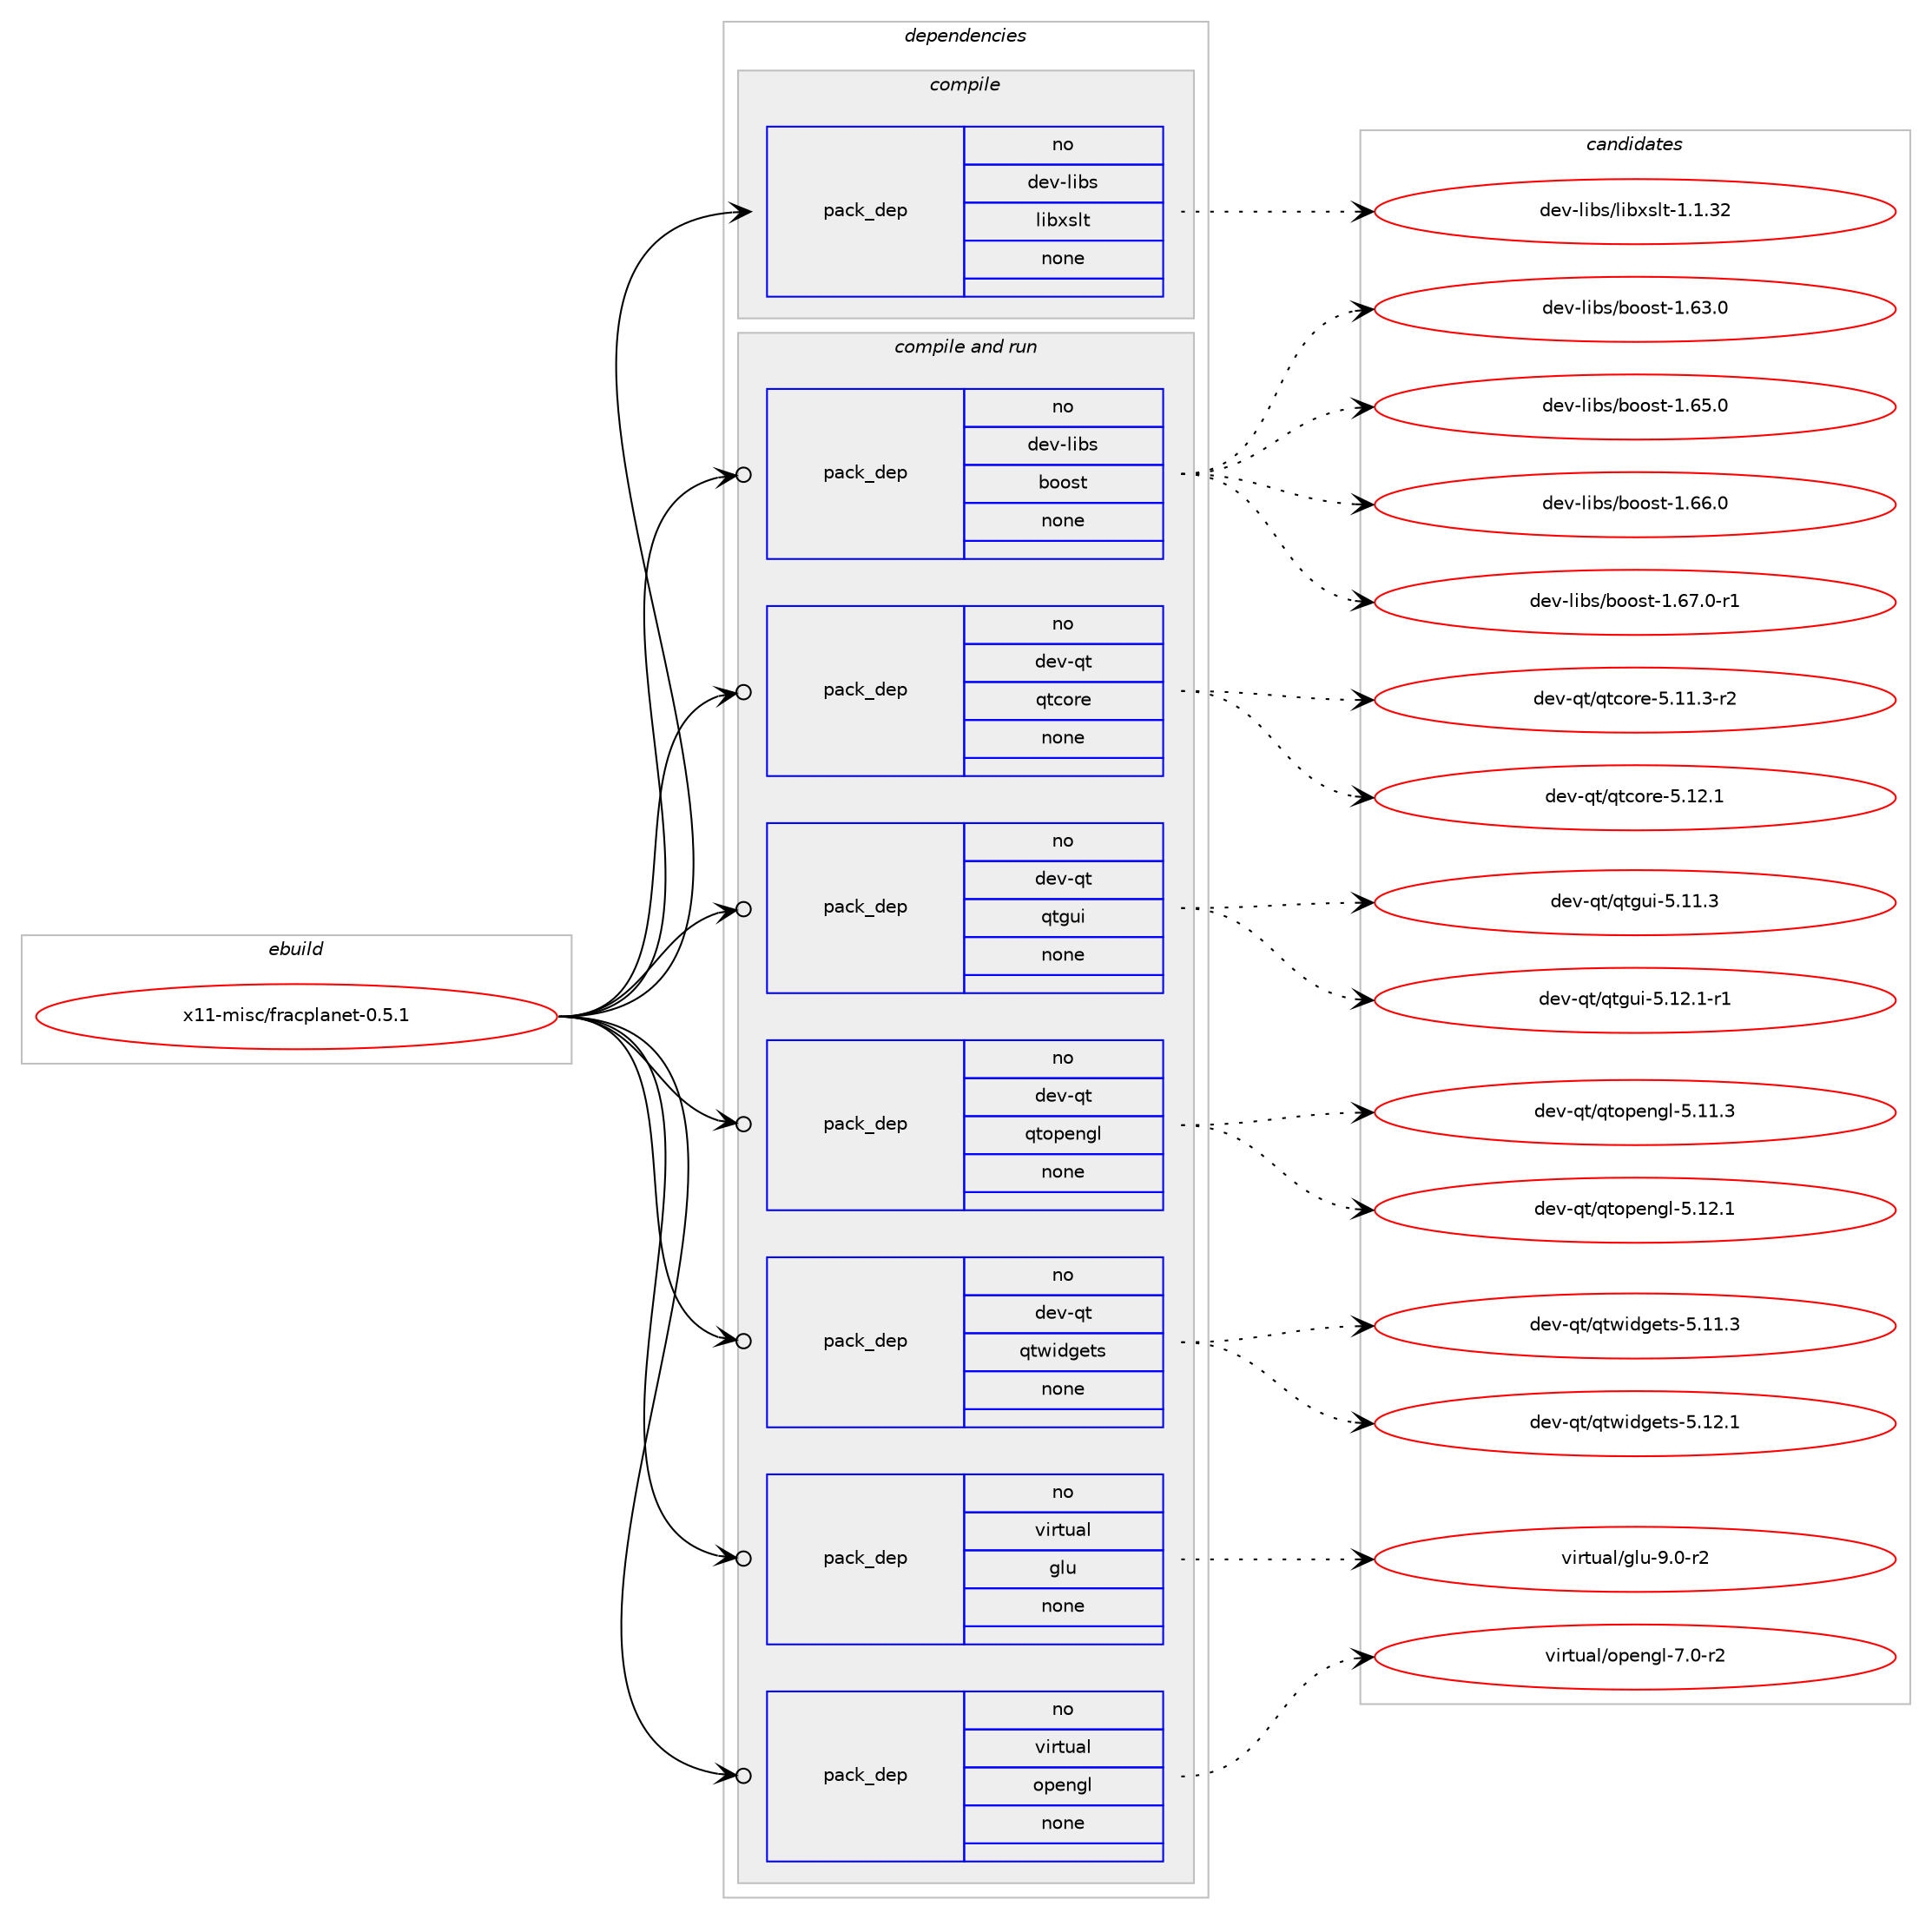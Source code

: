 digraph prolog {

# *************
# Graph options
# *************

newrank=true;
concentrate=true;
compound=true;
graph [rankdir=LR,fontname=Helvetica,fontsize=10,ranksep=1.5];#, ranksep=2.5, nodesep=0.2];
edge  [arrowhead=vee];
node  [fontname=Helvetica,fontsize=10];

# **********
# The ebuild
# **********

subgraph cluster_leftcol {
color=gray;
rank=same;
label=<<i>ebuild</i>>;
id [label="x11-misc/fracplanet-0.5.1", color=red, width=4, href="../x11-misc/fracplanet-0.5.1.svg"];
}

# ****************
# The dependencies
# ****************

subgraph cluster_midcol {
color=gray;
label=<<i>dependencies</i>>;
subgraph cluster_compile {
fillcolor="#eeeeee";
style=filled;
label=<<i>compile</i>>;
subgraph pack1266584 {
dependency1762717 [label=<<TABLE BORDER="0" CELLBORDER="1" CELLSPACING="0" CELLPADDING="4" WIDTH="220"><TR><TD ROWSPAN="6" CELLPADDING="30">pack_dep</TD></TR><TR><TD WIDTH="110">no</TD></TR><TR><TD>dev-libs</TD></TR><TR><TD>libxslt</TD></TR><TR><TD>none</TD></TR><TR><TD></TD></TR></TABLE>>, shape=none, color=blue];
}
id:e -> dependency1762717:w [weight=20,style="solid",arrowhead="vee"];
}
subgraph cluster_compileandrun {
fillcolor="#eeeeee";
style=filled;
label=<<i>compile and run</i>>;
subgraph pack1266585 {
dependency1762718 [label=<<TABLE BORDER="0" CELLBORDER="1" CELLSPACING="0" CELLPADDING="4" WIDTH="220"><TR><TD ROWSPAN="6" CELLPADDING="30">pack_dep</TD></TR><TR><TD WIDTH="110">no</TD></TR><TR><TD>dev-libs</TD></TR><TR><TD>boost</TD></TR><TR><TD>none</TD></TR><TR><TD></TD></TR></TABLE>>, shape=none, color=blue];
}
id:e -> dependency1762718:w [weight=20,style="solid",arrowhead="odotvee"];
subgraph pack1266586 {
dependency1762719 [label=<<TABLE BORDER="0" CELLBORDER="1" CELLSPACING="0" CELLPADDING="4" WIDTH="220"><TR><TD ROWSPAN="6" CELLPADDING="30">pack_dep</TD></TR><TR><TD WIDTH="110">no</TD></TR><TR><TD>dev-qt</TD></TR><TR><TD>qtcore</TD></TR><TR><TD>none</TD></TR><TR><TD></TD></TR></TABLE>>, shape=none, color=blue];
}
id:e -> dependency1762719:w [weight=20,style="solid",arrowhead="odotvee"];
subgraph pack1266587 {
dependency1762720 [label=<<TABLE BORDER="0" CELLBORDER="1" CELLSPACING="0" CELLPADDING="4" WIDTH="220"><TR><TD ROWSPAN="6" CELLPADDING="30">pack_dep</TD></TR><TR><TD WIDTH="110">no</TD></TR><TR><TD>dev-qt</TD></TR><TR><TD>qtgui</TD></TR><TR><TD>none</TD></TR><TR><TD></TD></TR></TABLE>>, shape=none, color=blue];
}
id:e -> dependency1762720:w [weight=20,style="solid",arrowhead="odotvee"];
subgraph pack1266588 {
dependency1762721 [label=<<TABLE BORDER="0" CELLBORDER="1" CELLSPACING="0" CELLPADDING="4" WIDTH="220"><TR><TD ROWSPAN="6" CELLPADDING="30">pack_dep</TD></TR><TR><TD WIDTH="110">no</TD></TR><TR><TD>dev-qt</TD></TR><TR><TD>qtopengl</TD></TR><TR><TD>none</TD></TR><TR><TD></TD></TR></TABLE>>, shape=none, color=blue];
}
id:e -> dependency1762721:w [weight=20,style="solid",arrowhead="odotvee"];
subgraph pack1266589 {
dependency1762722 [label=<<TABLE BORDER="0" CELLBORDER="1" CELLSPACING="0" CELLPADDING="4" WIDTH="220"><TR><TD ROWSPAN="6" CELLPADDING="30">pack_dep</TD></TR><TR><TD WIDTH="110">no</TD></TR><TR><TD>dev-qt</TD></TR><TR><TD>qtwidgets</TD></TR><TR><TD>none</TD></TR><TR><TD></TD></TR></TABLE>>, shape=none, color=blue];
}
id:e -> dependency1762722:w [weight=20,style="solid",arrowhead="odotvee"];
subgraph pack1266590 {
dependency1762723 [label=<<TABLE BORDER="0" CELLBORDER="1" CELLSPACING="0" CELLPADDING="4" WIDTH="220"><TR><TD ROWSPAN="6" CELLPADDING="30">pack_dep</TD></TR><TR><TD WIDTH="110">no</TD></TR><TR><TD>virtual</TD></TR><TR><TD>glu</TD></TR><TR><TD>none</TD></TR><TR><TD></TD></TR></TABLE>>, shape=none, color=blue];
}
id:e -> dependency1762723:w [weight=20,style="solid",arrowhead="odotvee"];
subgraph pack1266591 {
dependency1762724 [label=<<TABLE BORDER="0" CELLBORDER="1" CELLSPACING="0" CELLPADDING="4" WIDTH="220"><TR><TD ROWSPAN="6" CELLPADDING="30">pack_dep</TD></TR><TR><TD WIDTH="110">no</TD></TR><TR><TD>virtual</TD></TR><TR><TD>opengl</TD></TR><TR><TD>none</TD></TR><TR><TD></TD></TR></TABLE>>, shape=none, color=blue];
}
id:e -> dependency1762724:w [weight=20,style="solid",arrowhead="odotvee"];
}
subgraph cluster_run {
fillcolor="#eeeeee";
style=filled;
label=<<i>run</i>>;
}
}

# **************
# The candidates
# **************

subgraph cluster_choices {
rank=same;
color=gray;
label=<<i>candidates</i>>;

subgraph choice1266584 {
color=black;
nodesep=1;
choice1001011184510810598115471081059812011510811645494649465150 [label="dev-libs/libxslt-1.1.32", color=red, width=4,href="../dev-libs/libxslt-1.1.32.svg"];
dependency1762717:e -> choice1001011184510810598115471081059812011510811645494649465150:w [style=dotted,weight="100"];
}
subgraph choice1266585 {
color=black;
nodesep=1;
choice1001011184510810598115479811111111511645494654514648 [label="dev-libs/boost-1.63.0", color=red, width=4,href="../dev-libs/boost-1.63.0.svg"];
choice1001011184510810598115479811111111511645494654534648 [label="dev-libs/boost-1.65.0", color=red, width=4,href="../dev-libs/boost-1.65.0.svg"];
choice1001011184510810598115479811111111511645494654544648 [label="dev-libs/boost-1.66.0", color=red, width=4,href="../dev-libs/boost-1.66.0.svg"];
choice10010111845108105981154798111111115116454946545546484511449 [label="dev-libs/boost-1.67.0-r1", color=red, width=4,href="../dev-libs/boost-1.67.0-r1.svg"];
dependency1762718:e -> choice1001011184510810598115479811111111511645494654514648:w [style=dotted,weight="100"];
dependency1762718:e -> choice1001011184510810598115479811111111511645494654534648:w [style=dotted,weight="100"];
dependency1762718:e -> choice1001011184510810598115479811111111511645494654544648:w [style=dotted,weight="100"];
dependency1762718:e -> choice10010111845108105981154798111111115116454946545546484511449:w [style=dotted,weight="100"];
}
subgraph choice1266586 {
color=black;
nodesep=1;
choice100101118451131164711311699111114101455346494946514511450 [label="dev-qt/qtcore-5.11.3-r2", color=red, width=4,href="../dev-qt/qtcore-5.11.3-r2.svg"];
choice10010111845113116471131169911111410145534649504649 [label="dev-qt/qtcore-5.12.1", color=red, width=4,href="../dev-qt/qtcore-5.12.1.svg"];
dependency1762719:e -> choice100101118451131164711311699111114101455346494946514511450:w [style=dotted,weight="100"];
dependency1762719:e -> choice10010111845113116471131169911111410145534649504649:w [style=dotted,weight="100"];
}
subgraph choice1266587 {
color=black;
nodesep=1;
choice100101118451131164711311610311710545534649494651 [label="dev-qt/qtgui-5.11.3", color=red, width=4,href="../dev-qt/qtgui-5.11.3.svg"];
choice1001011184511311647113116103117105455346495046494511449 [label="dev-qt/qtgui-5.12.1-r1", color=red, width=4,href="../dev-qt/qtgui-5.12.1-r1.svg"];
dependency1762720:e -> choice100101118451131164711311610311710545534649494651:w [style=dotted,weight="100"];
dependency1762720:e -> choice1001011184511311647113116103117105455346495046494511449:w [style=dotted,weight="100"];
}
subgraph choice1266588 {
color=black;
nodesep=1;
choice100101118451131164711311611111210111010310845534649494651 [label="dev-qt/qtopengl-5.11.3", color=red, width=4,href="../dev-qt/qtopengl-5.11.3.svg"];
choice100101118451131164711311611111210111010310845534649504649 [label="dev-qt/qtopengl-5.12.1", color=red, width=4,href="../dev-qt/qtopengl-5.12.1.svg"];
dependency1762721:e -> choice100101118451131164711311611111210111010310845534649494651:w [style=dotted,weight="100"];
dependency1762721:e -> choice100101118451131164711311611111210111010310845534649504649:w [style=dotted,weight="100"];
}
subgraph choice1266589 {
color=black;
nodesep=1;
choice100101118451131164711311611910510010310111611545534649494651 [label="dev-qt/qtwidgets-5.11.3", color=red, width=4,href="../dev-qt/qtwidgets-5.11.3.svg"];
choice100101118451131164711311611910510010310111611545534649504649 [label="dev-qt/qtwidgets-5.12.1", color=red, width=4,href="../dev-qt/qtwidgets-5.12.1.svg"];
dependency1762722:e -> choice100101118451131164711311611910510010310111611545534649494651:w [style=dotted,weight="100"];
dependency1762722:e -> choice100101118451131164711311611910510010310111611545534649504649:w [style=dotted,weight="100"];
}
subgraph choice1266590 {
color=black;
nodesep=1;
choice1181051141161179710847103108117455746484511450 [label="virtual/glu-9.0-r2", color=red, width=4,href="../virtual/glu-9.0-r2.svg"];
dependency1762723:e -> choice1181051141161179710847103108117455746484511450:w [style=dotted,weight="100"];
}
subgraph choice1266591 {
color=black;
nodesep=1;
choice1181051141161179710847111112101110103108455546484511450 [label="virtual/opengl-7.0-r2", color=red, width=4,href="../virtual/opengl-7.0-r2.svg"];
dependency1762724:e -> choice1181051141161179710847111112101110103108455546484511450:w [style=dotted,weight="100"];
}
}

}
